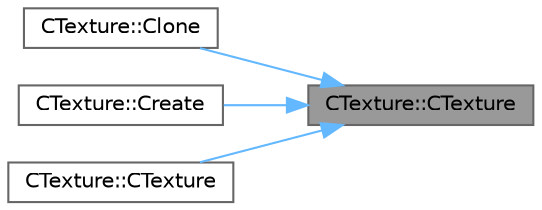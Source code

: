 digraph "CTexture::CTexture"
{
 // LATEX_PDF_SIZE
  bgcolor="transparent";
  edge [fontname=Helvetica,fontsize=10,labelfontname=Helvetica,labelfontsize=10];
  node [fontname=Helvetica,fontsize=10,shape=box,height=0.2,width=0.4];
  rankdir="RL";
  Node1 [id="Node000001",label="CTexture::CTexture",height=0.2,width=0.4,color="gray40", fillcolor="grey60", style="filled", fontcolor="black",tooltip=" "];
  Node1 -> Node2 [id="edge1_Node000001_Node000002",dir="back",color="steelblue1",style="solid",tooltip=" "];
  Node2 [id="Node000002",label="CTexture::Clone",height=0.2,width=0.4,color="grey40", fillcolor="white", style="filled",URL="$class_c_texture.html#a54c677fa75f7cee00e31017682fb5ca2",tooltip=" "];
  Node1 -> Node3 [id="edge2_Node000001_Node000003",dir="back",color="steelblue1",style="solid",tooltip=" "];
  Node3 [id="Node000003",label="CTexture::Create",height=0.2,width=0.4,color="grey40", fillcolor="white", style="filled",URL="$class_c_texture.html#a908b5f9ae0fcb509a5f2ee1897f652d6",tooltip=" "];
  Node1 -> Node4 [id="edge3_Node000001_Node000004",dir="back",color="steelblue1",style="solid",tooltip=" "];
  Node4 [id="Node000004",label="CTexture::CTexture",height=0.2,width=0.4,color="grey40", fillcolor="white", style="filled",URL="$class_c_texture.html#aadaea4831c3a37df1590793971a5bf43",tooltip=" "];
}
